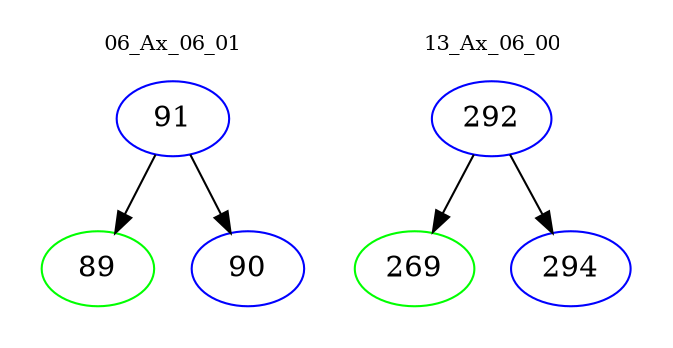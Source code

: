 digraph{
subgraph cluster_0 {
color = white
label = "06_Ax_06_01";
fontsize=10;
T0_91 [label="91", color="blue"]
T0_91 -> T0_89 [color="black"]
T0_89 [label="89", color="green"]
T0_91 -> T0_90 [color="black"]
T0_90 [label="90", color="blue"]
}
subgraph cluster_1 {
color = white
label = "13_Ax_06_00";
fontsize=10;
T1_292 [label="292", color="blue"]
T1_292 -> T1_269 [color="black"]
T1_269 [label="269", color="green"]
T1_292 -> T1_294 [color="black"]
T1_294 [label="294", color="blue"]
}
}

